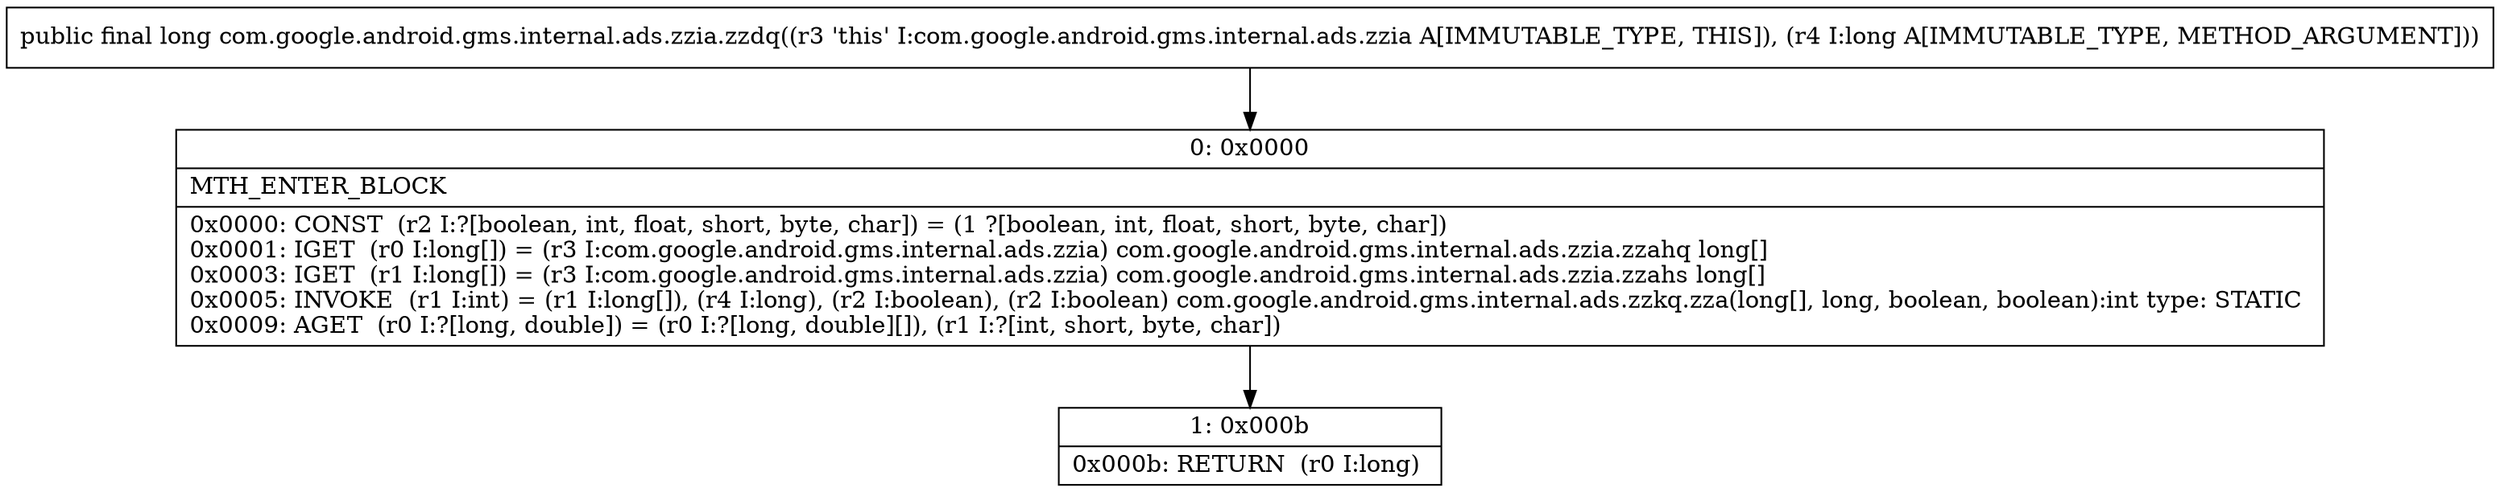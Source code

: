 digraph "CFG forcom.google.android.gms.internal.ads.zzia.zzdq(J)J" {
Node_0 [shape=record,label="{0\:\ 0x0000|MTH_ENTER_BLOCK\l|0x0000: CONST  (r2 I:?[boolean, int, float, short, byte, char]) = (1 ?[boolean, int, float, short, byte, char]) \l0x0001: IGET  (r0 I:long[]) = (r3 I:com.google.android.gms.internal.ads.zzia) com.google.android.gms.internal.ads.zzia.zzahq long[] \l0x0003: IGET  (r1 I:long[]) = (r3 I:com.google.android.gms.internal.ads.zzia) com.google.android.gms.internal.ads.zzia.zzahs long[] \l0x0005: INVOKE  (r1 I:int) = (r1 I:long[]), (r4 I:long), (r2 I:boolean), (r2 I:boolean) com.google.android.gms.internal.ads.zzkq.zza(long[], long, boolean, boolean):int type: STATIC \l0x0009: AGET  (r0 I:?[long, double]) = (r0 I:?[long, double][]), (r1 I:?[int, short, byte, char]) \l}"];
Node_1 [shape=record,label="{1\:\ 0x000b|0x000b: RETURN  (r0 I:long) \l}"];
MethodNode[shape=record,label="{public final long com.google.android.gms.internal.ads.zzia.zzdq((r3 'this' I:com.google.android.gms.internal.ads.zzia A[IMMUTABLE_TYPE, THIS]), (r4 I:long A[IMMUTABLE_TYPE, METHOD_ARGUMENT])) }"];
MethodNode -> Node_0;
Node_0 -> Node_1;
}

